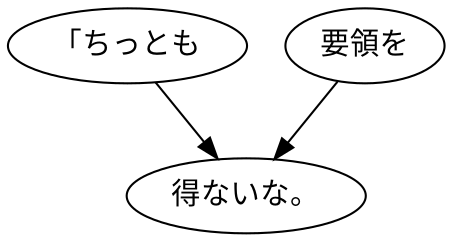 digraph graph7294 {
	node0 [label="「ちっとも"];
	node1 [label="要領を"];
	node2 [label="得ないな。"];
	node0 -> node2;
	node1 -> node2;
}
